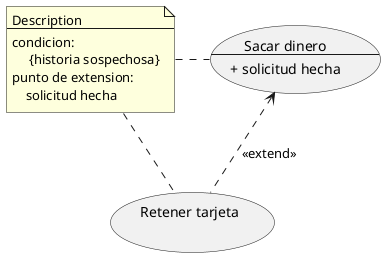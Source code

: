 @startuml
usecase UC1 as "Sacar dinero
--
+ solicitud hecha"

usecase UC2 as "Retener tarjeta

"
note "Description\n--\ncondicion:\n     {historia sospechosa}\npunto de extension:\n    solicitud hecha" as n
n . UC1
n . UC2
UC1 <.. UC2 : <<extend>>

@enduml